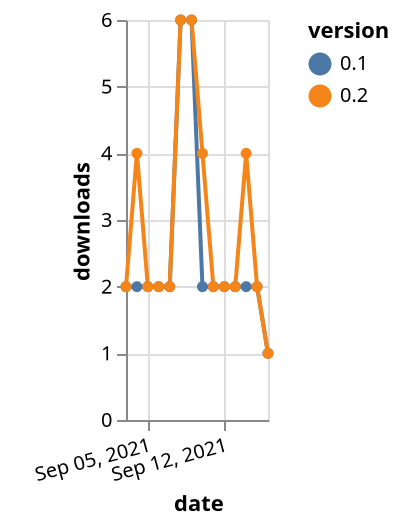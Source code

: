 {"$schema": "https://vega.github.io/schema/vega-lite/v5.json", "description": "A simple bar chart with embedded data.", "data": {"values": [{"date": "2021-09-03", "total": 3029, "delta": 2, "version": "0.1"}, {"date": "2021-09-04", "total": 3031, "delta": 2, "version": "0.1"}, {"date": "2021-09-05", "total": 3033, "delta": 2, "version": "0.1"}, {"date": "2021-09-06", "total": 3035, "delta": 2, "version": "0.1"}, {"date": "2021-09-07", "total": 3037, "delta": 2, "version": "0.1"}, {"date": "2021-09-08", "total": 3043, "delta": 6, "version": "0.1"}, {"date": "2021-09-09", "total": 3049, "delta": 6, "version": "0.1"}, {"date": "2021-09-10", "total": 3051, "delta": 2, "version": "0.1"}, {"date": "2021-09-11", "total": 3053, "delta": 2, "version": "0.1"}, {"date": "2021-09-12", "total": 3055, "delta": 2, "version": "0.1"}, {"date": "2021-09-13", "total": 3057, "delta": 2, "version": "0.1"}, {"date": "2021-09-14", "total": 3059, "delta": 2, "version": "0.1"}, {"date": "2021-09-15", "total": 3061, "delta": 2, "version": "0.1"}, {"date": "2021-09-16", "total": 3062, "delta": 1, "version": "0.1"}, {"date": "2021-09-03", "total": 3640, "delta": 2, "version": "0.2"}, {"date": "2021-09-04", "total": 3644, "delta": 4, "version": "0.2"}, {"date": "2021-09-05", "total": 3646, "delta": 2, "version": "0.2"}, {"date": "2021-09-06", "total": 3648, "delta": 2, "version": "0.2"}, {"date": "2021-09-07", "total": 3650, "delta": 2, "version": "0.2"}, {"date": "2021-09-08", "total": 3656, "delta": 6, "version": "0.2"}, {"date": "2021-09-09", "total": 3662, "delta": 6, "version": "0.2"}, {"date": "2021-09-10", "total": 3666, "delta": 4, "version": "0.2"}, {"date": "2021-09-11", "total": 3668, "delta": 2, "version": "0.2"}, {"date": "2021-09-12", "total": 3670, "delta": 2, "version": "0.2"}, {"date": "2021-09-13", "total": 3672, "delta": 2, "version": "0.2"}, {"date": "2021-09-14", "total": 3676, "delta": 4, "version": "0.2"}, {"date": "2021-09-15", "total": 3678, "delta": 2, "version": "0.2"}, {"date": "2021-09-16", "total": 3679, "delta": 1, "version": "0.2"}]}, "width": "container", "mark": {"type": "line", "point": {"filled": true}}, "encoding": {"x": {"field": "date", "type": "temporal", "timeUnit": "yearmonthdate", "title": "date", "axis": {"labelAngle": -15}}, "y": {"field": "delta", "type": "quantitative", "title": "downloads"}, "color": {"field": "version", "type": "nominal"}, "tooltip": {"field": "delta"}}}